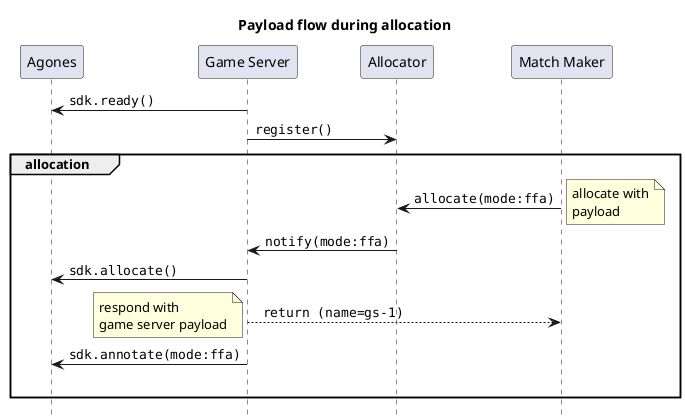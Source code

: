 @startuml

' Header.

title Payload flow during allocation

hide footbox

participant Agones
participant "Game Server"
participant Allocator
participant "Match Maker"

"Game Server" -> Agones : ""sdk.ready()""
"Game Server" -> Allocator : ""register()""

group allocation
    "Match Maker" -> "Allocator" : ""allocate(mode:ffa)""
    note right: allocate with\npayload

    "Allocator" -> "Game Server" : ""notify(mode:ffa)""

    "Game Server" -> Agones : ""sdk.allocate()""
    "Game Server" --> "Match Maker" : "" return (name=gs-1)""
    note left: respond with\ngame server payload

    "Game Server" -> Agones : ""sdk.annotate(mode:ffa)""

    |||
end

@enduml